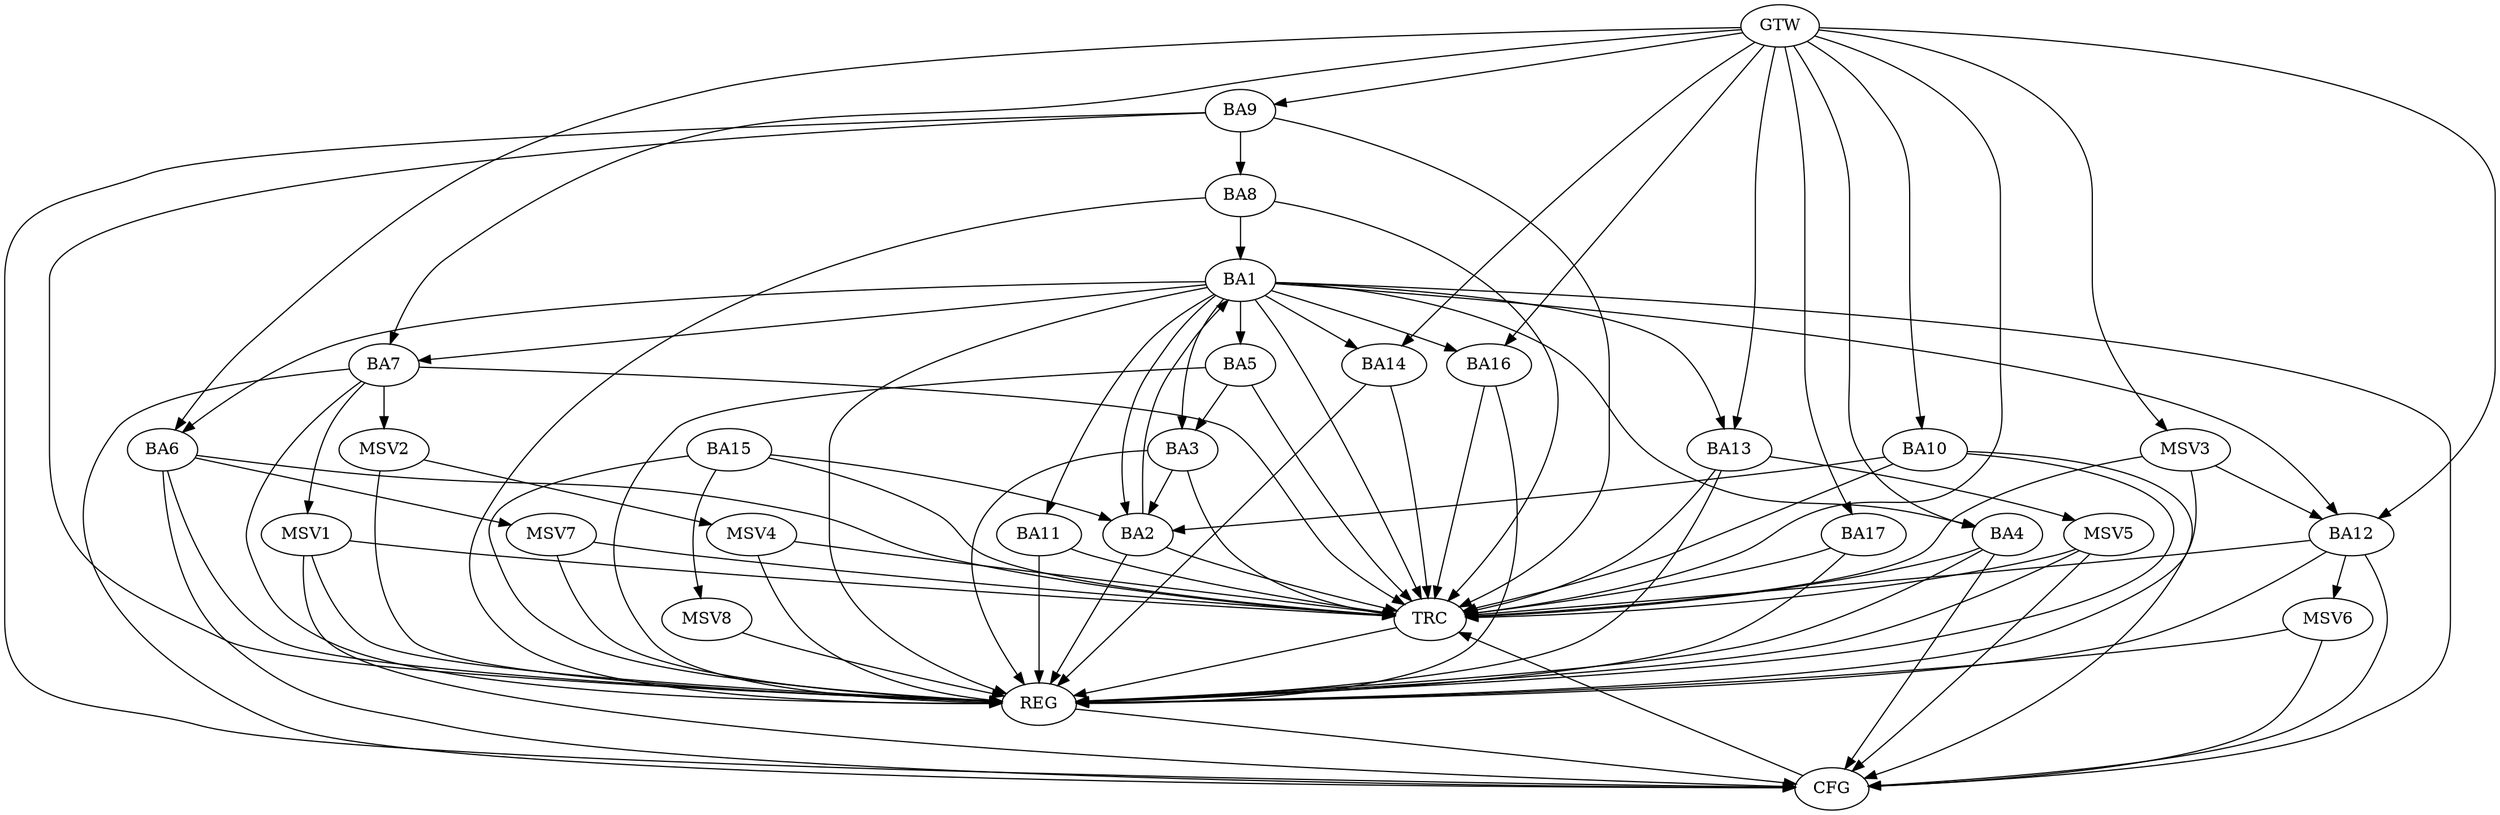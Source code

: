 strict digraph G {
  BA1 [ label="BA1" ];
  BA2 [ label="BA2" ];
  BA3 [ label="BA3" ];
  BA4 [ label="BA4" ];
  BA5 [ label="BA5" ];
  BA6 [ label="BA6" ];
  BA7 [ label="BA7" ];
  BA8 [ label="BA8" ];
  BA9 [ label="BA9" ];
  BA10 [ label="BA10" ];
  BA11 [ label="BA11" ];
  BA12 [ label="BA12" ];
  BA13 [ label="BA13" ];
  BA14 [ label="BA14" ];
  BA15 [ label="BA15" ];
  BA16 [ label="BA16" ];
  BA17 [ label="BA17" ];
  GTW [ label="GTW" ];
  REG [ label="REG" ];
  CFG [ label="CFG" ];
  TRC [ label="TRC" ];
  MSV1 [ label="MSV1" ];
  MSV2 [ label="MSV2" ];
  MSV3 [ label="MSV3" ];
  MSV4 [ label="MSV4" ];
  MSV5 [ label="MSV5" ];
  MSV6 [ label="MSV6" ];
  MSV7 [ label="MSV7" ];
  MSV8 [ label="MSV8" ];
  BA1 -> BA2;
  BA2 -> BA1;
  BA3 -> BA2;
  BA5 -> BA3;
  BA8 -> BA1;
  BA9 -> BA8;
  BA10 -> BA2;
  BA15 -> BA2;
  GTW -> BA4;
  GTW -> BA6;
  GTW -> BA7;
  GTW -> BA9;
  GTW -> BA10;
  GTW -> BA12;
  GTW -> BA13;
  GTW -> BA14;
  GTW -> BA16;
  GTW -> BA17;
  BA1 -> REG;
  BA2 -> REG;
  BA3 -> REG;
  BA4 -> REG;
  BA5 -> REG;
  BA6 -> REG;
  BA7 -> REG;
  BA8 -> REG;
  BA9 -> REG;
  BA10 -> REG;
  BA11 -> REG;
  BA12 -> REG;
  BA13 -> REG;
  BA14 -> REG;
  BA15 -> REG;
  BA16 -> REG;
  BA17 -> REG;
  BA4 -> CFG;
  BA9 -> CFG;
  BA1 -> CFG;
  BA7 -> CFG;
  BA6 -> CFG;
  BA10 -> CFG;
  BA12 -> CFG;
  REG -> CFG;
  BA1 -> TRC;
  BA2 -> TRC;
  BA3 -> TRC;
  BA4 -> TRC;
  BA5 -> TRC;
  BA6 -> TRC;
  BA7 -> TRC;
  BA8 -> TRC;
  BA9 -> TRC;
  BA10 -> TRC;
  BA11 -> TRC;
  BA12 -> TRC;
  BA13 -> TRC;
  BA14 -> TRC;
  BA15 -> TRC;
  BA16 -> TRC;
  BA17 -> TRC;
  GTW -> TRC;
  CFG -> TRC;
  TRC -> REG;
  BA1 -> BA5;
  BA1 -> BA6;
  BA1 -> BA11;
  BA1 -> BA16;
  BA1 -> BA12;
  BA1 -> BA13;
  BA1 -> BA4;
  BA1 -> BA7;
  BA1 -> BA14;
  BA1 -> BA3;
  BA7 -> MSV1;
  MSV1 -> REG;
  MSV1 -> TRC;
  MSV1 -> CFG;
  BA7 -> MSV2;
  MSV2 -> REG;
  MSV3 -> BA12;
  GTW -> MSV3;
  MSV3 -> REG;
  MSV3 -> TRC;
  MSV2 -> MSV4;
  MSV4 -> REG;
  MSV4 -> TRC;
  BA13 -> MSV5;
  MSV5 -> REG;
  MSV5 -> TRC;
  MSV5 -> CFG;
  BA12 -> MSV6;
  MSV6 -> REG;
  MSV6 -> CFG;
  BA6 -> MSV7;
  MSV7 -> REG;
  MSV7 -> TRC;
  BA15 -> MSV8;
  MSV8 -> REG;
}
